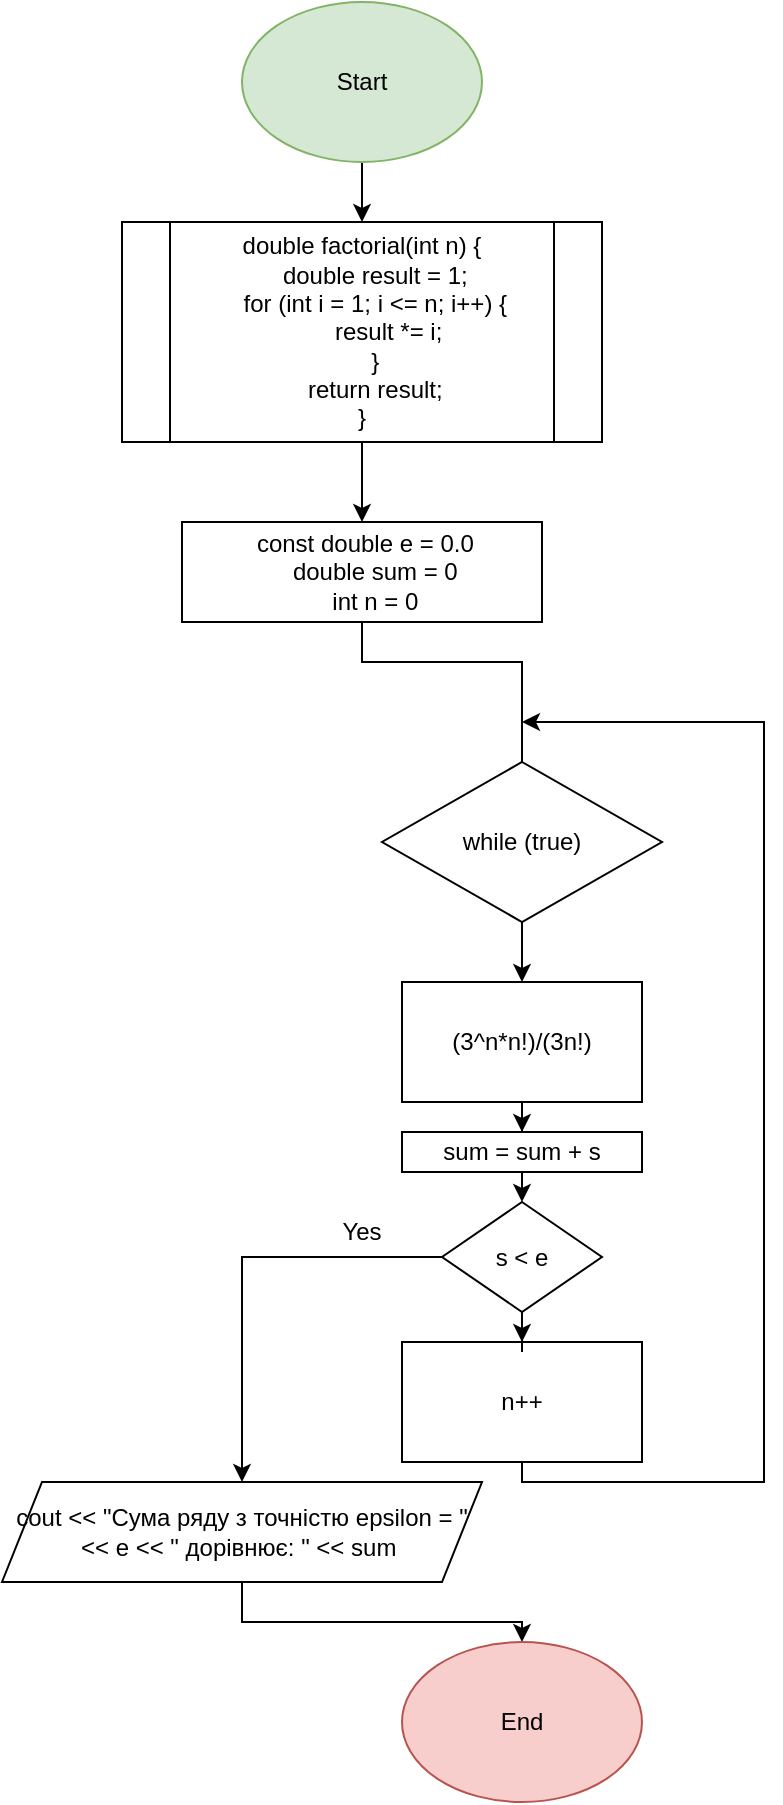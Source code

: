 <mxfile version="24.8.4">
  <diagram name="Страница — 1" id="G84uFZuVmrkQKi_ffffj">
    <mxGraphModel dx="2620" dy="923" grid="0" gridSize="10" guides="1" tooltips="1" connect="1" arrows="1" fold="1" page="1" pageScale="1" pageWidth="827" pageHeight="1169" math="0" shadow="0">
      <root>
        <mxCell id="0" />
        <mxCell id="1" parent="0" />
        <mxCell id="kDMzE3e3oYd2NGhY_jBj-3" value="" style="edgeStyle=orthogonalEdgeStyle;rounded=0;orthogonalLoop=1;jettySize=auto;html=1;" parent="1" source="kDMzE3e3oYd2NGhY_jBj-1" target="kDMzE3e3oYd2NGhY_jBj-2" edge="1">
          <mxGeometry relative="1" as="geometry" />
        </mxCell>
        <mxCell id="kDMzE3e3oYd2NGhY_jBj-1" value="Start" style="ellipse;whiteSpace=wrap;html=1;fillColor=#d5e8d4;strokeColor=#82b366;" parent="1" vertex="1">
          <mxGeometry x="60" width="120" height="80" as="geometry" />
        </mxCell>
        <mxCell id="kDMzE3e3oYd2NGhY_jBj-5" value="" style="edgeStyle=orthogonalEdgeStyle;rounded=0;orthogonalLoop=1;jettySize=auto;html=1;" parent="1" source="kDMzE3e3oYd2NGhY_jBj-2" target="kDMzE3e3oYd2NGhY_jBj-4" edge="1">
          <mxGeometry relative="1" as="geometry" />
        </mxCell>
        <mxCell id="kDMzE3e3oYd2NGhY_jBj-2" value="&lt;div&gt;double factorial(int n) {&lt;/div&gt;&lt;div&gt;&amp;nbsp; &amp;nbsp; double result = 1;&lt;/div&gt;&lt;div&gt;&amp;nbsp; &amp;nbsp; for (int i = 1; i &amp;lt;= n; i++) {&lt;/div&gt;&lt;div&gt;&amp;nbsp; &amp;nbsp; &amp;nbsp; &amp;nbsp; result *= i;&lt;/div&gt;&lt;div&gt;&amp;nbsp; &amp;nbsp; }&lt;/div&gt;&lt;div&gt;&amp;nbsp; &amp;nbsp; return result;&lt;/div&gt;&lt;div&gt;}&lt;/div&gt;" style="shape=process;whiteSpace=wrap;html=1;backgroundOutline=1;" parent="1" vertex="1">
          <mxGeometry y="110" width="240" height="110" as="geometry" />
        </mxCell>
        <mxCell id="kDMzE3e3oYd2NGhY_jBj-7" style="edgeStyle=orthogonalEdgeStyle;rounded=0;orthogonalLoop=1;jettySize=auto;html=1;exitX=0.5;exitY=1;exitDx=0;exitDy=0;entryX=0.5;entryY=0;entryDx=0;entryDy=0;" parent="1" source="kDMzE3e3oYd2NGhY_jBj-4" target="kDMzE3e3oYd2NGhY_jBj-6" edge="1">
          <mxGeometry relative="1" as="geometry">
            <Array as="points">
              <mxPoint x="120" y="330" />
              <mxPoint x="200" y="330" />
              <mxPoint x="200" y="390" />
            </Array>
          </mxGeometry>
        </mxCell>
        <mxCell id="kDMzE3e3oYd2NGhY_jBj-4" value="&lt;div&gt;&amp;nbsp;const double e = 0.0&lt;/div&gt;&lt;div&gt;&amp;nbsp; &amp;nbsp; double sum = 0&lt;/div&gt;&lt;div&gt;&amp;nbsp; &amp;nbsp; int n = 0&lt;/div&gt;" style="rounded=0;whiteSpace=wrap;html=1;" parent="1" vertex="1">
          <mxGeometry x="30" y="260" width="180" height="50" as="geometry" />
        </mxCell>
        <mxCell id="kDMzE3e3oYd2NGhY_jBj-9" value="" style="edgeStyle=orthogonalEdgeStyle;rounded=0;orthogonalLoop=1;jettySize=auto;html=1;" parent="1" source="kDMzE3e3oYd2NGhY_jBj-6" target="kDMzE3e3oYd2NGhY_jBj-8" edge="1">
          <mxGeometry relative="1" as="geometry" />
        </mxCell>
        <mxCell id="kDMzE3e3oYd2NGhY_jBj-6" value="while (true)" style="rhombus;whiteSpace=wrap;html=1;" parent="1" vertex="1">
          <mxGeometry x="130" y="380" width="140" height="80" as="geometry" />
        </mxCell>
        <mxCell id="kDMzE3e3oYd2NGhY_jBj-11" value="" style="edgeStyle=orthogonalEdgeStyle;rounded=0;orthogonalLoop=1;jettySize=auto;html=1;" parent="1" source="kDMzE3e3oYd2NGhY_jBj-8" target="kDMzE3e3oYd2NGhY_jBj-10" edge="1">
          <mxGeometry relative="1" as="geometry" />
        </mxCell>
        <mxCell id="kDMzE3e3oYd2NGhY_jBj-8" value="(3^n*n!)/(3n!)" style="rounded=0;whiteSpace=wrap;html=1;" parent="1" vertex="1">
          <mxGeometry x="140" y="490" width="120" height="60" as="geometry" />
        </mxCell>
        <mxCell id="kDMzE3e3oYd2NGhY_jBj-17" style="edgeStyle=orthogonalEdgeStyle;rounded=0;orthogonalLoop=1;jettySize=auto;html=1;exitX=0.5;exitY=1;exitDx=0;exitDy=0;entryX=0.5;entryY=0;entryDx=0;entryDy=0;" parent="1" source="kDMzE3e3oYd2NGhY_jBj-10" target="kDMzE3e3oYd2NGhY_jBj-16" edge="1">
          <mxGeometry relative="1" as="geometry" />
        </mxCell>
        <mxCell id="kDMzE3e3oYd2NGhY_jBj-10" value="sum = sum + s" style="whiteSpace=wrap;html=1;rounded=0;" parent="1" vertex="1">
          <mxGeometry x="140" y="565" width="120" height="20" as="geometry" />
        </mxCell>
        <mxCell id="kDMzE3e3oYd2NGhY_jBj-14" style="edgeStyle=orthogonalEdgeStyle;rounded=0;orthogonalLoop=1;jettySize=auto;html=1;exitX=0.5;exitY=1;exitDx=0;exitDy=0;" parent="1" source="kDMzE3e3oYd2NGhY_jBj-12" edge="1">
          <mxGeometry relative="1" as="geometry">
            <mxPoint x="200" y="360" as="targetPoint" />
            <Array as="points">
              <mxPoint x="200" y="740" />
              <mxPoint x="321" y="740" />
              <mxPoint x="321" y="360" />
            </Array>
          </mxGeometry>
        </mxCell>
        <mxCell id="kDMzE3e3oYd2NGhY_jBj-12" value="n++" style="whiteSpace=wrap;html=1;rounded=0;" parent="1" vertex="1">
          <mxGeometry x="140" y="670" width="120" height="60" as="geometry" />
        </mxCell>
        <mxCell id="kDMzE3e3oYd2NGhY_jBj-20" style="edgeStyle=orthogonalEdgeStyle;rounded=0;orthogonalLoop=1;jettySize=auto;html=1;exitX=0;exitY=0.5;exitDx=0;exitDy=0;entryX=0.5;entryY=0;entryDx=0;entryDy=0;" parent="1" source="kDMzE3e3oYd2NGhY_jBj-16" target="kDMzE3e3oYd2NGhY_jBj-19" edge="1">
          <mxGeometry relative="1" as="geometry" />
        </mxCell>
        <mxCell id="kDMzE3e3oYd2NGhY_jBj-23" value="" style="edgeStyle=orthogonalEdgeStyle;rounded=0;orthogonalLoop=1;jettySize=auto;html=1;" parent="1" source="kDMzE3e3oYd2NGhY_jBj-16" target="kDMzE3e3oYd2NGhY_jBj-12" edge="1">
          <mxGeometry relative="1" as="geometry" />
        </mxCell>
        <mxCell id="kDMzE3e3oYd2NGhY_jBj-16" value="s &amp;lt; e" style="rhombus;whiteSpace=wrap;html=1;" parent="1" vertex="1">
          <mxGeometry x="160" y="600" width="80" height="55" as="geometry" />
        </mxCell>
        <mxCell id="kDMzE3e3oYd2NGhY_jBj-22" style="edgeStyle=orthogonalEdgeStyle;rounded=0;orthogonalLoop=1;jettySize=auto;html=1;exitX=0.5;exitY=1;exitDx=0;exitDy=0;entryX=0.5;entryY=0;entryDx=0;entryDy=0;" parent="1" source="kDMzE3e3oYd2NGhY_jBj-19" target="kDMzE3e3oYd2NGhY_jBj-21" edge="1">
          <mxGeometry relative="1" as="geometry" />
        </mxCell>
        <mxCell id="kDMzE3e3oYd2NGhY_jBj-19" value="cout &amp;lt;&amp;lt; &quot;Сума ряду з точністю epsilon = &quot; &amp;lt;&amp;lt; e &amp;lt;&amp;lt; &quot; дорівнює: &quot; &amp;lt;&amp;lt; sum&amp;nbsp;" style="shape=parallelogram;perimeter=parallelogramPerimeter;whiteSpace=wrap;html=1;fixedSize=1;" parent="1" vertex="1">
          <mxGeometry x="-60" y="740" width="240" height="50" as="geometry" />
        </mxCell>
        <mxCell id="kDMzE3e3oYd2NGhY_jBj-21" value="End" style="ellipse;whiteSpace=wrap;html=1;fillColor=#f8cecc;strokeColor=#b85450;" parent="1" vertex="1">
          <mxGeometry x="140" y="820" width="120" height="80" as="geometry" />
        </mxCell>
        <mxCell id="kDMzE3e3oYd2NGhY_jBj-24" value="Yes" style="text;html=1;align=center;verticalAlign=middle;whiteSpace=wrap;rounded=0;" parent="1" vertex="1">
          <mxGeometry x="90" y="600" width="60" height="30" as="geometry" />
        </mxCell>
      </root>
    </mxGraphModel>
  </diagram>
</mxfile>
